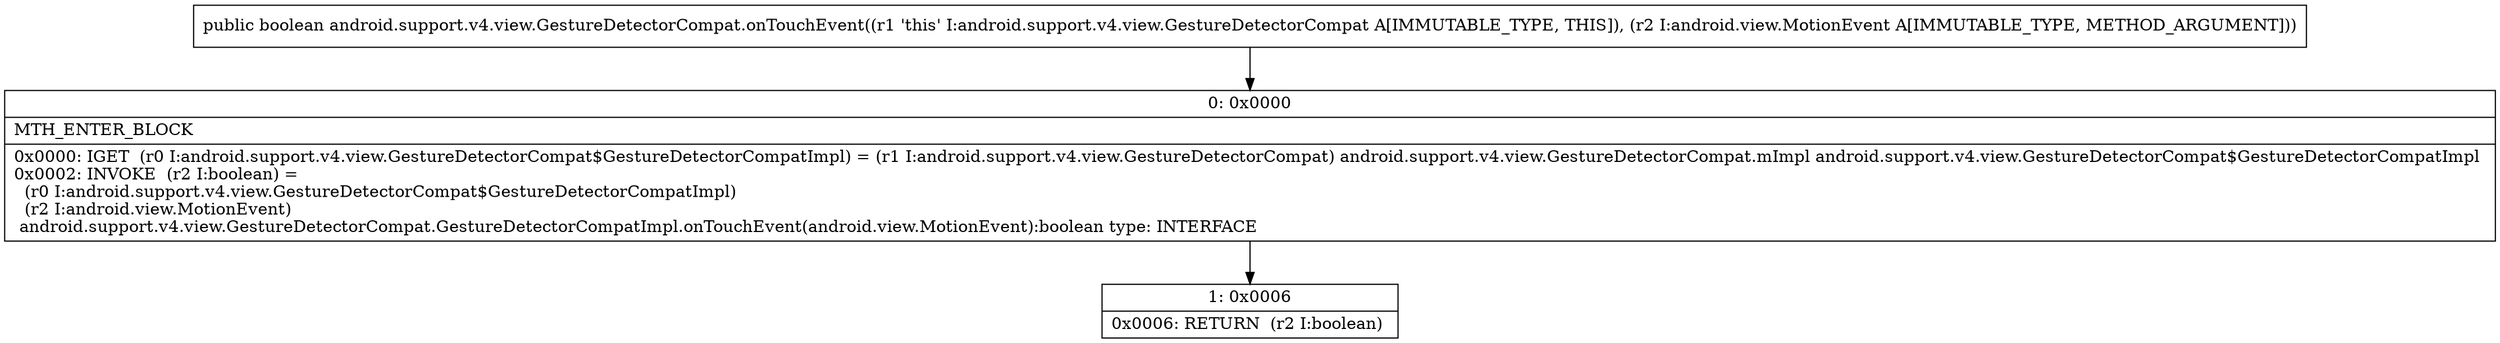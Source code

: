 digraph "CFG forandroid.support.v4.view.GestureDetectorCompat.onTouchEvent(Landroid\/view\/MotionEvent;)Z" {
Node_0 [shape=record,label="{0\:\ 0x0000|MTH_ENTER_BLOCK\l|0x0000: IGET  (r0 I:android.support.v4.view.GestureDetectorCompat$GestureDetectorCompatImpl) = (r1 I:android.support.v4.view.GestureDetectorCompat) android.support.v4.view.GestureDetectorCompat.mImpl android.support.v4.view.GestureDetectorCompat$GestureDetectorCompatImpl \l0x0002: INVOKE  (r2 I:boolean) = \l  (r0 I:android.support.v4.view.GestureDetectorCompat$GestureDetectorCompatImpl)\l  (r2 I:android.view.MotionEvent)\l android.support.v4.view.GestureDetectorCompat.GestureDetectorCompatImpl.onTouchEvent(android.view.MotionEvent):boolean type: INTERFACE \l}"];
Node_1 [shape=record,label="{1\:\ 0x0006|0x0006: RETURN  (r2 I:boolean) \l}"];
MethodNode[shape=record,label="{public boolean android.support.v4.view.GestureDetectorCompat.onTouchEvent((r1 'this' I:android.support.v4.view.GestureDetectorCompat A[IMMUTABLE_TYPE, THIS]), (r2 I:android.view.MotionEvent A[IMMUTABLE_TYPE, METHOD_ARGUMENT])) }"];
MethodNode -> Node_0;
Node_0 -> Node_1;
}

